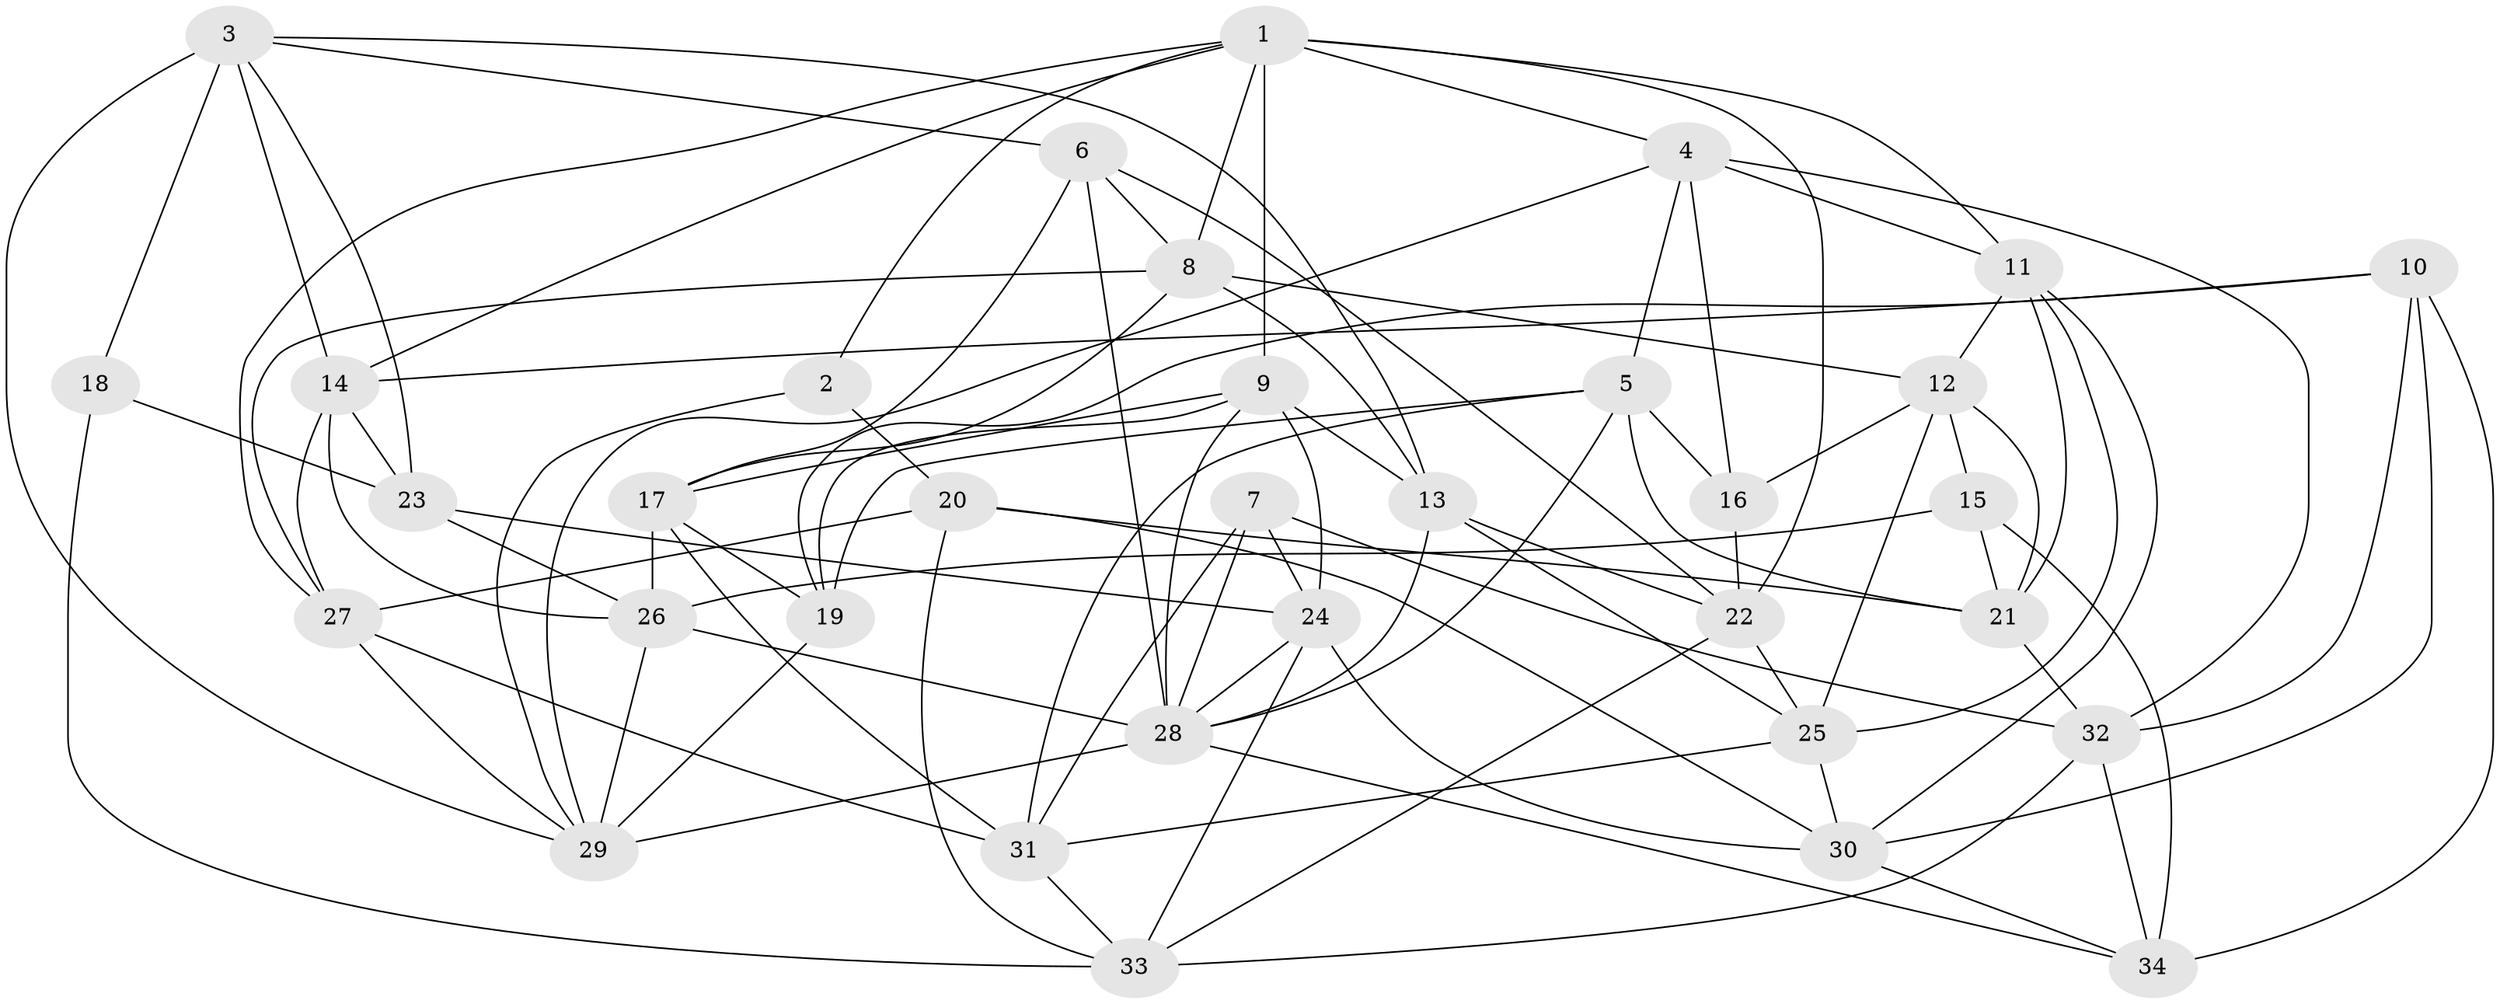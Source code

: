 // original degree distribution, {4: 1.0}
// Generated by graph-tools (version 1.1) at 2025/26/03/09/25 03:26:52]
// undirected, 34 vertices, 96 edges
graph export_dot {
graph [start="1"]
  node [color=gray90,style=filled];
  1;
  2;
  3;
  4;
  5;
  6;
  7;
  8;
  9;
  10;
  11;
  12;
  13;
  14;
  15;
  16;
  17;
  18;
  19;
  20;
  21;
  22;
  23;
  24;
  25;
  26;
  27;
  28;
  29;
  30;
  31;
  32;
  33;
  34;
  1 -- 2 [weight=1.0];
  1 -- 4 [weight=1.0];
  1 -- 8 [weight=1.0];
  1 -- 9 [weight=1.0];
  1 -- 11 [weight=1.0];
  1 -- 14 [weight=1.0];
  1 -- 22 [weight=1.0];
  1 -- 27 [weight=1.0];
  2 -- 20 [weight=2.0];
  2 -- 29 [weight=1.0];
  3 -- 6 [weight=1.0];
  3 -- 13 [weight=1.0];
  3 -- 14 [weight=1.0];
  3 -- 18 [weight=1.0];
  3 -- 23 [weight=1.0];
  3 -- 29 [weight=1.0];
  4 -- 5 [weight=1.0];
  4 -- 11 [weight=1.0];
  4 -- 16 [weight=1.0];
  4 -- 29 [weight=1.0];
  4 -- 32 [weight=1.0];
  5 -- 16 [weight=1.0];
  5 -- 19 [weight=1.0];
  5 -- 21 [weight=1.0];
  5 -- 28 [weight=1.0];
  5 -- 31 [weight=1.0];
  6 -- 8 [weight=1.0];
  6 -- 17 [weight=1.0];
  6 -- 22 [weight=1.0];
  6 -- 28 [weight=2.0];
  7 -- 24 [weight=1.0];
  7 -- 28 [weight=1.0];
  7 -- 31 [weight=1.0];
  7 -- 32 [weight=1.0];
  8 -- 12 [weight=1.0];
  8 -- 13 [weight=1.0];
  8 -- 17 [weight=1.0];
  8 -- 27 [weight=1.0];
  9 -- 13 [weight=1.0];
  9 -- 17 [weight=1.0];
  9 -- 19 [weight=1.0];
  9 -- 24 [weight=1.0];
  9 -- 28 [weight=1.0];
  10 -- 14 [weight=1.0];
  10 -- 19 [weight=1.0];
  10 -- 30 [weight=1.0];
  10 -- 32 [weight=1.0];
  10 -- 34 [weight=2.0];
  11 -- 12 [weight=1.0];
  11 -- 21 [weight=1.0];
  11 -- 25 [weight=1.0];
  11 -- 30 [weight=1.0];
  12 -- 15 [weight=1.0];
  12 -- 16 [weight=1.0];
  12 -- 21 [weight=1.0];
  12 -- 25 [weight=1.0];
  13 -- 22 [weight=1.0];
  13 -- 25 [weight=1.0];
  13 -- 28 [weight=1.0];
  14 -- 23 [weight=1.0];
  14 -- 26 [weight=1.0];
  14 -- 27 [weight=1.0];
  15 -- 21 [weight=1.0];
  15 -- 26 [weight=1.0];
  15 -- 34 [weight=1.0];
  16 -- 22 [weight=1.0];
  17 -- 19 [weight=1.0];
  17 -- 26 [weight=1.0];
  17 -- 31 [weight=1.0];
  18 -- 23 [weight=2.0];
  18 -- 33 [weight=1.0];
  19 -- 29 [weight=2.0];
  20 -- 21 [weight=1.0];
  20 -- 27 [weight=1.0];
  20 -- 30 [weight=1.0];
  20 -- 33 [weight=1.0];
  21 -- 32 [weight=1.0];
  22 -- 25 [weight=1.0];
  22 -- 33 [weight=1.0];
  23 -- 24 [weight=1.0];
  23 -- 26 [weight=1.0];
  24 -- 28 [weight=1.0];
  24 -- 30 [weight=1.0];
  24 -- 33 [weight=1.0];
  25 -- 30 [weight=1.0];
  25 -- 31 [weight=1.0];
  26 -- 28 [weight=1.0];
  26 -- 29 [weight=1.0];
  27 -- 29 [weight=1.0];
  27 -- 31 [weight=1.0];
  28 -- 29 [weight=1.0];
  28 -- 34 [weight=1.0];
  30 -- 34 [weight=1.0];
  31 -- 33 [weight=1.0];
  32 -- 33 [weight=1.0];
  32 -- 34 [weight=1.0];
}
